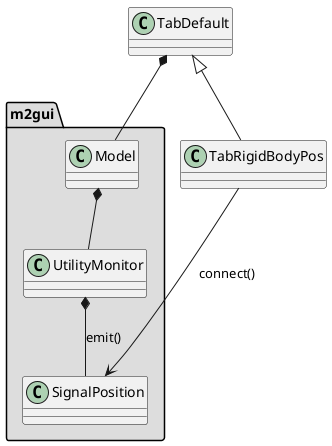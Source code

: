 @startuml
package "m2gui" #DDDDDD {
  Model *-- UtilityMonitor
  UtilityMonitor *-- SignalPosition : emit()
}

TabDefault *-- Model
TabDefault <|-- TabRigidBodyPos

TabRigidBodyPos --> SignalPosition : connect()
@enduml

